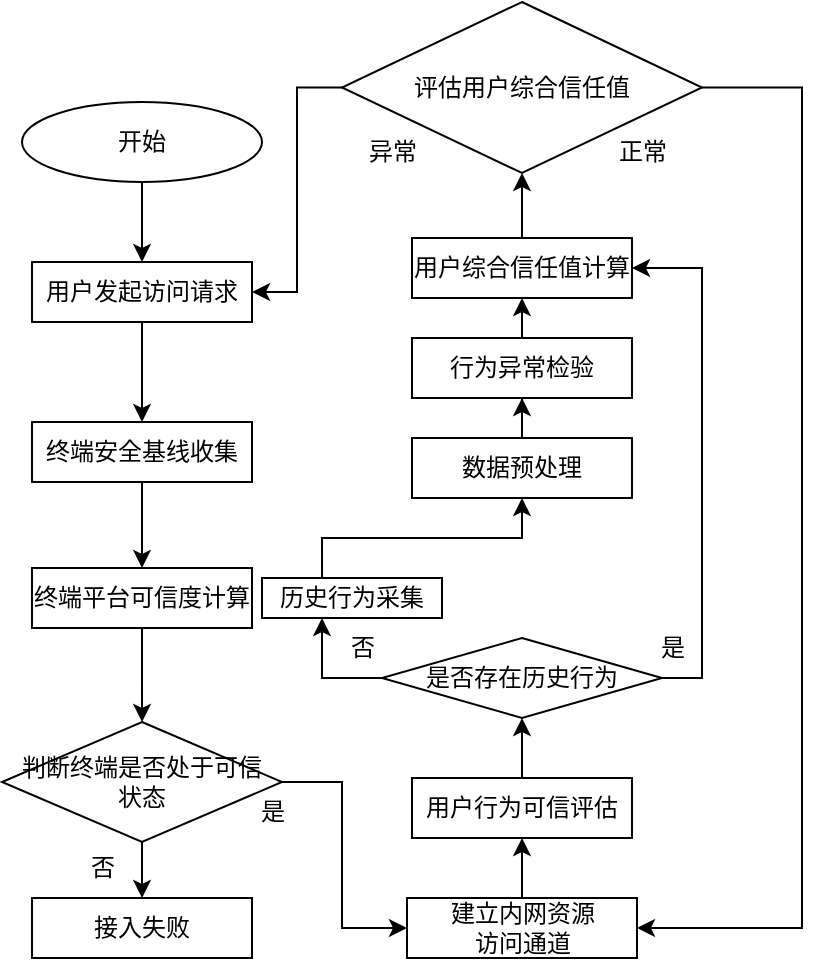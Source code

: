 <mxfile version="24.2.2" type="github">
  <diagram name="第 1 页" id="NWMO6BMZdNA0H22S7Hdg">
    <mxGraphModel dx="1136" dy="578" grid="1" gridSize="10" guides="1" tooltips="1" connect="1" arrows="1" fold="1" page="1" pageScale="1" pageWidth="827" pageHeight="1169" math="0" shadow="0">
      <root>
        <mxCell id="0" />
        <mxCell id="1" parent="0" />
        <mxCell id="jyAmwKNWed4hoShEBS9S-3" value="" style="edgeStyle=orthogonalEdgeStyle;rounded=0;orthogonalLoop=1;jettySize=auto;html=1;" parent="1" source="jyAmwKNWed4hoShEBS9S-1" target="jyAmwKNWed4hoShEBS9S-2" edge="1">
          <mxGeometry relative="1" as="geometry" />
        </mxCell>
        <mxCell id="jyAmwKNWed4hoShEBS9S-1" value="开始" style="ellipse;whiteSpace=wrap;html=1;" parent="1" vertex="1">
          <mxGeometry x="150" y="170" width="120" height="40" as="geometry" />
        </mxCell>
        <mxCell id="BA79-QyZCKSSnzGg8HBD-1" value="" style="edgeStyle=orthogonalEdgeStyle;rounded=0;orthogonalLoop=1;jettySize=auto;html=1;" edge="1" parent="1" source="jyAmwKNWed4hoShEBS9S-2" target="jyAmwKNWed4hoShEBS9S-6">
          <mxGeometry relative="1" as="geometry" />
        </mxCell>
        <mxCell id="jyAmwKNWed4hoShEBS9S-2" value="用户发起访问请求" style="rounded=0;whiteSpace=wrap;html=1;" parent="1" vertex="1">
          <mxGeometry x="155" y="250" width="110" height="30" as="geometry" />
        </mxCell>
        <mxCell id="jyAmwKNWed4hoShEBS9S-9" value="" style="edgeStyle=orthogonalEdgeStyle;rounded=0;orthogonalLoop=1;jettySize=auto;html=1;" parent="1" source="jyAmwKNWed4hoShEBS9S-6" target="jyAmwKNWed4hoShEBS9S-8" edge="1">
          <mxGeometry relative="1" as="geometry" />
        </mxCell>
        <mxCell id="jyAmwKNWed4hoShEBS9S-6" value="终端安全基线收集" style="rounded=0;whiteSpace=wrap;html=1;" parent="1" vertex="1">
          <mxGeometry x="155" y="330" width="110" height="30" as="geometry" />
        </mxCell>
        <mxCell id="jyAmwKNWed4hoShEBS9S-11" value="" style="edgeStyle=orthogonalEdgeStyle;rounded=0;orthogonalLoop=1;jettySize=auto;html=1;" parent="1" source="jyAmwKNWed4hoShEBS9S-8" edge="1">
          <mxGeometry relative="1" as="geometry">
            <mxPoint x="210.029" y="480" as="targetPoint" />
          </mxGeometry>
        </mxCell>
        <mxCell id="jyAmwKNWed4hoShEBS9S-8" value="终端平台可信度计算" style="rounded=0;whiteSpace=wrap;html=1;" parent="1" vertex="1">
          <mxGeometry x="155" y="403" width="110" height="30" as="geometry" />
        </mxCell>
        <mxCell id="jyAmwKNWed4hoShEBS9S-14" value="" style="edgeStyle=orthogonalEdgeStyle;rounded=0;orthogonalLoop=1;jettySize=auto;html=1;" parent="1" source="jyAmwKNWed4hoShEBS9S-12" edge="1">
          <mxGeometry relative="1" as="geometry">
            <mxPoint x="210.029" y="568" as="targetPoint" />
          </mxGeometry>
        </mxCell>
        <mxCell id="jyAmwKNWed4hoShEBS9S-12" value="判断终端是否处于可信&lt;div&gt;状态&lt;/div&gt;" style="rhombus;whiteSpace=wrap;html=1;" parent="1" vertex="1">
          <mxGeometry x="140" y="480" width="140" height="60" as="geometry" />
        </mxCell>
        <mxCell id="jyAmwKNWed4hoShEBS9S-15" value="否" style="text;html=1;align=center;verticalAlign=middle;resizable=0;points=[];autosize=1;strokeColor=none;fillColor=none;" parent="1" vertex="1">
          <mxGeometry x="170" y="538" width="40" height="30" as="geometry" />
        </mxCell>
        <mxCell id="jyAmwKNWed4hoShEBS9S-16" value="接入失败" style="rounded=0;whiteSpace=wrap;html=1;" parent="1" vertex="1">
          <mxGeometry x="155" y="568" width="110" height="30" as="geometry" />
        </mxCell>
        <mxCell id="jyAmwKNWed4hoShEBS9S-24" value="" style="edgeStyle=orthogonalEdgeStyle;rounded=0;orthogonalLoop=1;jettySize=auto;html=1;" parent="1" source="jyAmwKNWed4hoShEBS9S-17" target="jyAmwKNWed4hoShEBS9S-22" edge="1">
          <mxGeometry relative="1" as="geometry" />
        </mxCell>
        <mxCell id="jyAmwKNWed4hoShEBS9S-17" value="用户行为可信评估" style="rounded=0;whiteSpace=wrap;html=1;" parent="1" vertex="1">
          <mxGeometry x="345" y="508" width="110" height="30" as="geometry" />
        </mxCell>
        <mxCell id="jyAmwKNWed4hoShEBS9S-19" value="是" style="text;html=1;align=center;verticalAlign=middle;resizable=0;points=[];autosize=1;strokeColor=none;fillColor=none;" parent="1" vertex="1">
          <mxGeometry x="255" y="510" width="40" height="30" as="geometry" />
        </mxCell>
        <mxCell id="jyAmwKNWed4hoShEBS9S-40" style="edgeStyle=orthogonalEdgeStyle;rounded=0;orthogonalLoop=1;jettySize=auto;html=1;entryX=0.5;entryY=1;entryDx=0;entryDy=0;exitX=0;exitY=0.5;exitDx=0;exitDy=0;" parent="1" source="jyAmwKNWed4hoShEBS9S-22" edge="1">
          <mxGeometry relative="1" as="geometry">
            <mxPoint x="300" y="428" as="targetPoint" />
            <Array as="points">
              <mxPoint x="300" y="458" />
            </Array>
          </mxGeometry>
        </mxCell>
        <mxCell id="jyAmwKNWed4hoShEBS9S-67" style="edgeStyle=orthogonalEdgeStyle;rounded=0;orthogonalLoop=1;jettySize=auto;html=1;entryX=1;entryY=0.5;entryDx=0;entryDy=0;exitX=1;exitY=0.5;exitDx=0;exitDy=0;" parent="1" source="jyAmwKNWed4hoShEBS9S-22" target="jyAmwKNWed4hoShEBS9S-35" edge="1">
          <mxGeometry relative="1" as="geometry">
            <mxPoint x="502.5" y="428.0" as="targetPoint" />
          </mxGeometry>
        </mxCell>
        <mxCell id="jyAmwKNWed4hoShEBS9S-22" value="是否存在历史行为" style="rhombus;whiteSpace=wrap;html=1;" parent="1" vertex="1">
          <mxGeometry x="330" y="438" width="140" height="40" as="geometry" />
        </mxCell>
        <mxCell id="jyAmwKNWed4hoShEBS9S-43" style="edgeStyle=orthogonalEdgeStyle;rounded=0;orthogonalLoop=1;jettySize=auto;html=1;entryX=0.5;entryY=1;entryDx=0;entryDy=0;" parent="1" target="jyAmwKNWed4hoShEBS9S-29" edge="1">
          <mxGeometry relative="1" as="geometry">
            <mxPoint x="300.029" y="408" as="sourcePoint" />
            <Array as="points">
              <mxPoint x="300" y="388" />
              <mxPoint x="400" y="388" />
            </Array>
          </mxGeometry>
        </mxCell>
        <mxCell id="jyAmwKNWed4hoShEBS9S-25" value="历史行为采集" style="rounded=0;whiteSpace=wrap;html=1;" parent="1" vertex="1">
          <mxGeometry x="270" y="408" width="90" height="20" as="geometry" />
        </mxCell>
        <mxCell id="jyAmwKNWed4hoShEBS9S-47" style="edgeStyle=orthogonalEdgeStyle;rounded=0;orthogonalLoop=1;jettySize=auto;html=1;entryX=0.5;entryY=1;entryDx=0;entryDy=0;" parent="1" source="jyAmwKNWed4hoShEBS9S-29" target="jyAmwKNWed4hoShEBS9S-33" edge="1">
          <mxGeometry relative="1" as="geometry" />
        </mxCell>
        <mxCell id="jyAmwKNWed4hoShEBS9S-29" value="数据预处理" style="rounded=0;whiteSpace=wrap;html=1;" parent="1" vertex="1">
          <mxGeometry x="345" y="338" width="110" height="30" as="geometry" />
        </mxCell>
        <mxCell id="jyAmwKNWed4hoShEBS9S-48" style="edgeStyle=orthogonalEdgeStyle;rounded=0;orthogonalLoop=1;jettySize=auto;html=1;exitX=0.5;exitY=0;exitDx=0;exitDy=0;entryX=0.5;entryY=1;entryDx=0;entryDy=0;" parent="1" source="jyAmwKNWed4hoShEBS9S-33" target="jyAmwKNWed4hoShEBS9S-35" edge="1">
          <mxGeometry relative="1" as="geometry" />
        </mxCell>
        <mxCell id="jyAmwKNWed4hoShEBS9S-33" value="行为异常检验" style="rounded=0;whiteSpace=wrap;html=1;" parent="1" vertex="1">
          <mxGeometry x="345" y="288" width="110" height="30" as="geometry" />
        </mxCell>
        <mxCell id="jyAmwKNWed4hoShEBS9S-50" value="" style="edgeStyle=orthogonalEdgeStyle;rounded=0;orthogonalLoop=1;jettySize=auto;html=1;" parent="1" source="jyAmwKNWed4hoShEBS9S-35" target="jyAmwKNWed4hoShEBS9S-49" edge="1">
          <mxGeometry relative="1" as="geometry" />
        </mxCell>
        <mxCell id="jyAmwKNWed4hoShEBS9S-35" value="用户综合信任值计算" style="rounded=0;whiteSpace=wrap;html=1;" parent="1" vertex="1">
          <mxGeometry x="345" y="238" width="110" height="30" as="geometry" />
        </mxCell>
        <mxCell id="jyAmwKNWed4hoShEBS9S-51" style="edgeStyle=orthogonalEdgeStyle;rounded=0;orthogonalLoop=1;jettySize=auto;html=1;entryX=1;entryY=0.5;entryDx=0;entryDy=0;" parent="1" source="jyAmwKNWed4hoShEBS9S-49" target="jyAmwKNWed4hoShEBS9S-2" edge="1">
          <mxGeometry relative="1" as="geometry" />
        </mxCell>
        <mxCell id="BA79-QyZCKSSnzGg8HBD-5" style="edgeStyle=orthogonalEdgeStyle;rounded=0;orthogonalLoop=1;jettySize=auto;html=1;entryX=1;entryY=0.5;entryDx=0;entryDy=0;" edge="1" parent="1" source="jyAmwKNWed4hoShEBS9S-49" target="jyAmwKNWed4hoShEBS9S-57">
          <mxGeometry relative="1" as="geometry">
            <mxPoint x="570" y="530" as="targetPoint" />
            <Array as="points">
              <mxPoint x="540" y="163" />
              <mxPoint x="540" y="583" />
            </Array>
          </mxGeometry>
        </mxCell>
        <mxCell id="jyAmwKNWed4hoShEBS9S-49" value="评估用户综合信任值" style="rhombus;whiteSpace=wrap;html=1;rounded=0;" parent="1" vertex="1">
          <mxGeometry x="310" y="120" width="180" height="85.5" as="geometry" />
        </mxCell>
        <mxCell id="jyAmwKNWed4hoShEBS9S-53" value="异常" style="text;html=1;align=center;verticalAlign=middle;resizable=0;points=[];autosize=1;strokeColor=none;fillColor=none;" parent="1" vertex="1">
          <mxGeometry x="310" y="180" width="50" height="30" as="geometry" />
        </mxCell>
        <mxCell id="jyAmwKNWed4hoShEBS9S-54" value="正常" style="text;html=1;align=center;verticalAlign=middle;resizable=0;points=[];autosize=1;strokeColor=none;fillColor=none;" parent="1" vertex="1">
          <mxGeometry x="435" y="180" width="50" height="30" as="geometry" />
        </mxCell>
        <mxCell id="jyAmwKNWed4hoShEBS9S-62" style="edgeStyle=orthogonalEdgeStyle;rounded=0;orthogonalLoop=1;jettySize=auto;html=1;" parent="1" source="jyAmwKNWed4hoShEBS9S-57" target="jyAmwKNWed4hoShEBS9S-17" edge="1">
          <mxGeometry relative="1" as="geometry" />
        </mxCell>
        <mxCell id="jyAmwKNWed4hoShEBS9S-57" value="建立内网资源&lt;br&gt;访问通道" style="rounded=0;whiteSpace=wrap;html=1;" parent="1" vertex="1">
          <mxGeometry x="342.5" y="568" width="115" height="30" as="geometry" />
        </mxCell>
        <mxCell id="jyAmwKNWed4hoShEBS9S-60" value="" style="endArrow=classic;html=1;rounded=0;exitX=1;exitY=0.5;exitDx=0;exitDy=0;entryX=0;entryY=0.5;entryDx=0;entryDy=0;" parent="1" source="jyAmwKNWed4hoShEBS9S-12" target="jyAmwKNWed4hoShEBS9S-57" edge="1">
          <mxGeometry width="50" height="50" relative="1" as="geometry">
            <mxPoint x="-50" y="480" as="sourcePoint" />
            <mxPoint y="430" as="targetPoint" />
            <Array as="points">
              <mxPoint x="310" y="510" />
              <mxPoint x="310" y="583" />
            </Array>
          </mxGeometry>
        </mxCell>
        <mxCell id="BA79-QyZCKSSnzGg8HBD-2" value="是" style="text;html=1;align=center;verticalAlign=middle;resizable=0;points=[];autosize=1;strokeColor=none;fillColor=none;" vertex="1" parent="1">
          <mxGeometry x="455" y="428" width="40" height="30" as="geometry" />
        </mxCell>
        <mxCell id="BA79-QyZCKSSnzGg8HBD-3" value="否" style="text;html=1;align=center;verticalAlign=middle;resizable=0;points=[];autosize=1;strokeColor=none;fillColor=none;" vertex="1" parent="1">
          <mxGeometry x="300" y="428" width="40" height="30" as="geometry" />
        </mxCell>
      </root>
    </mxGraphModel>
  </diagram>
</mxfile>
